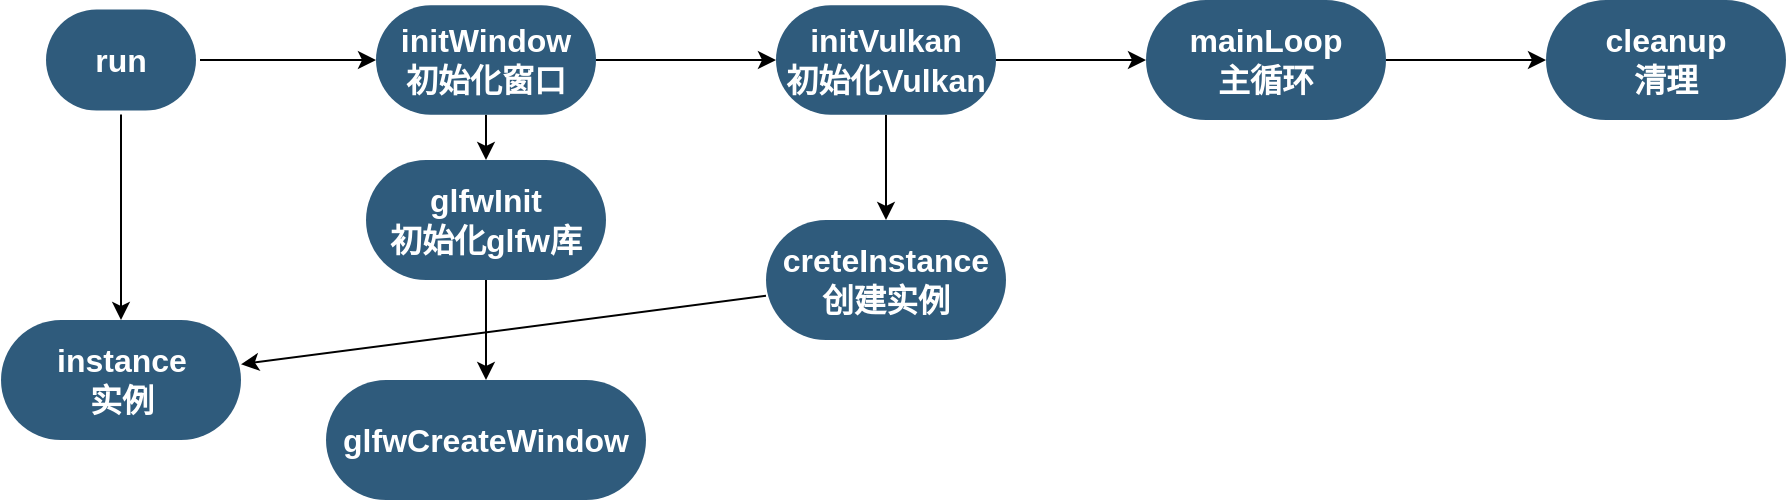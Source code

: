 <mxfile version="20.3.7" type="github">
  <diagram id="6a731a19-8d31-9384-78a2-239565b7b9f0" name="Page-1">
    <mxGraphModel dx="897" dy="669" grid="1" gridSize="10" guides="1" tooltips="1" connect="1" arrows="1" fold="1" page="1" pageScale="1" pageWidth="1600" pageHeight="1200" background="none" math="0" shadow="0">
      <root>
        <mxCell id="0" />
        <mxCell id="1" parent="0" />
        <mxCell id="aBqu5Jw0yPGKIQ7x9k3j-1783" value="" style="edgeStyle=orthogonalEdgeStyle;rounded=1;orthogonalLoop=1;jettySize=auto;html=1;" edge="1" parent="1" source="1749" target="aBqu5Jw0yPGKIQ7x9k3j-1782">
          <mxGeometry relative="1" as="geometry" />
        </mxCell>
        <mxCell id="aBqu5Jw0yPGKIQ7x9k3j-1806" style="edgeStyle=none;rounded=1;orthogonalLoop=1;jettySize=auto;html=1;" edge="1" parent="1" source="1749" target="aBqu5Jw0yPGKIQ7x9k3j-1804">
          <mxGeometry relative="1" as="geometry" />
        </mxCell>
        <mxCell id="1749" value="&lt;span style=&quot;&quot;&gt;run&lt;/span&gt;" style="rounded=1;whiteSpace=wrap;html=1;shadow=0;labelBackgroundColor=none;strokeColor=none;strokeWidth=3;fillColor=#2F5B7C;fontFamily=Helvetica;fontSize=16;fontColor=#FFFFFF;align=center;fontStyle=1;spacing=5;arcSize=50;perimeterSpacing=2;" parent="1" vertex="1">
          <mxGeometry x="400" y="294.76" width="75" height="50.5" as="geometry" />
        </mxCell>
        <mxCell id="aBqu5Jw0yPGKIQ7x9k3j-1786" value="" style="edgeStyle=orthogonalEdgeStyle;rounded=1;orthogonalLoop=1;jettySize=auto;html=1;" edge="1" parent="1" source="aBqu5Jw0yPGKIQ7x9k3j-1782" target="aBqu5Jw0yPGKIQ7x9k3j-1785">
          <mxGeometry relative="1" as="geometry" />
        </mxCell>
        <mxCell id="aBqu5Jw0yPGKIQ7x9k3j-1809" value="" style="edgeStyle=none;rounded=1;orthogonalLoop=1;jettySize=auto;html=1;" edge="1" parent="1" source="aBqu5Jw0yPGKIQ7x9k3j-1782" target="aBqu5Jw0yPGKIQ7x9k3j-1808">
          <mxGeometry relative="1" as="geometry" />
        </mxCell>
        <mxCell id="aBqu5Jw0yPGKIQ7x9k3j-1782" value="&lt;span style=&quot;&quot;&gt;initWindow&lt;br&gt;初始化窗口&lt;br&gt;&lt;/span&gt;" style="whiteSpace=wrap;html=1;fontSize=16;fillColor=#2F5B7C;strokeColor=none;fontColor=#FFFFFF;rounded=1;shadow=0;labelBackgroundColor=none;strokeWidth=3;fontStyle=1;spacing=5;arcSize=50;" vertex="1" parent="1">
          <mxGeometry x="565" y="292.63" width="110" height="54.75" as="geometry" />
        </mxCell>
        <mxCell id="aBqu5Jw0yPGKIQ7x9k3j-1788" value="" style="edgeStyle=orthogonalEdgeStyle;rounded=1;orthogonalLoop=1;jettySize=auto;html=1;" edge="1" parent="1" source="aBqu5Jw0yPGKIQ7x9k3j-1785" target="aBqu5Jw0yPGKIQ7x9k3j-1787">
          <mxGeometry relative="1" as="geometry" />
        </mxCell>
        <mxCell id="aBqu5Jw0yPGKIQ7x9k3j-1799" value="" style="edgeStyle=none;rounded=1;orthogonalLoop=1;jettySize=auto;html=1;" edge="1" parent="1" source="aBqu5Jw0yPGKIQ7x9k3j-1785" target="aBqu5Jw0yPGKIQ7x9k3j-1798">
          <mxGeometry relative="1" as="geometry" />
        </mxCell>
        <mxCell id="aBqu5Jw0yPGKIQ7x9k3j-1785" value="&lt;span style=&quot;&quot;&gt;initVulkan&lt;br&gt;初始化Vulkan&lt;/span&gt;" style="whiteSpace=wrap;html=1;fontSize=16;fillColor=#2F5B7C;strokeColor=none;fontColor=#FFFFFF;rounded=1;shadow=0;labelBackgroundColor=none;strokeWidth=3;fontStyle=1;spacing=5;arcSize=50;" vertex="1" parent="1">
          <mxGeometry x="765" y="292.63" width="110" height="54.75" as="geometry" />
        </mxCell>
        <mxCell id="aBqu5Jw0yPGKIQ7x9k3j-1790" value="" style="edgeStyle=orthogonalEdgeStyle;rounded=1;orthogonalLoop=1;jettySize=auto;html=1;" edge="1" parent="1" source="aBqu5Jw0yPGKIQ7x9k3j-1787" target="aBqu5Jw0yPGKIQ7x9k3j-1789">
          <mxGeometry relative="1" as="geometry" />
        </mxCell>
        <mxCell id="aBqu5Jw0yPGKIQ7x9k3j-1787" value="mainLoop&lt;br&gt;主循环" style="whiteSpace=wrap;html=1;fontSize=16;fillColor=#2F5B7C;strokeColor=none;fontColor=#FFFFFF;rounded=1;shadow=0;labelBackgroundColor=none;strokeWidth=3;fontStyle=1;spacing=5;arcSize=50;" vertex="1" parent="1">
          <mxGeometry x="950" y="290.005" width="120" height="60" as="geometry" />
        </mxCell>
        <mxCell id="aBqu5Jw0yPGKIQ7x9k3j-1789" value="cleanup&lt;br&gt;清理" style="whiteSpace=wrap;html=1;fontSize=16;fillColor=#2F5B7C;strokeColor=none;fontColor=#FFFFFF;rounded=1;shadow=0;labelBackgroundColor=none;strokeWidth=3;fontStyle=1;spacing=5;arcSize=50;" vertex="1" parent="1">
          <mxGeometry x="1150" y="290.005" width="120" height="60" as="geometry" />
        </mxCell>
        <mxCell id="aBqu5Jw0yPGKIQ7x9k3j-1805" value="" style="edgeStyle=none;rounded=1;orthogonalLoop=1;jettySize=auto;html=1;" edge="1" parent="1" source="aBqu5Jw0yPGKIQ7x9k3j-1798" target="aBqu5Jw0yPGKIQ7x9k3j-1804">
          <mxGeometry relative="1" as="geometry" />
        </mxCell>
        <mxCell id="aBqu5Jw0yPGKIQ7x9k3j-1798" value="creteInstance&lt;br&gt;创建实例" style="whiteSpace=wrap;html=1;fontSize=16;fillColor=#2F5B7C;strokeColor=none;fontColor=#FFFFFF;rounded=1;shadow=0;labelBackgroundColor=none;strokeWidth=3;fontStyle=1;spacing=5;arcSize=50;" vertex="1" parent="1">
          <mxGeometry x="760" y="400" width="120" height="60" as="geometry" />
        </mxCell>
        <mxCell id="aBqu5Jw0yPGKIQ7x9k3j-1804" value="instance&lt;br&gt;实例" style="whiteSpace=wrap;html=1;fontSize=16;fillColor=#2F5B7C;strokeColor=none;fontColor=#FFFFFF;rounded=1;shadow=0;labelBackgroundColor=none;strokeWidth=3;fontStyle=1;spacing=5;arcSize=50;" vertex="1" parent="1">
          <mxGeometry x="377.5" y="450" width="120" height="60" as="geometry" />
        </mxCell>
        <mxCell id="aBqu5Jw0yPGKIQ7x9k3j-1811" value="" style="edgeStyle=none;rounded=1;orthogonalLoop=1;jettySize=auto;html=1;" edge="1" parent="1" source="aBqu5Jw0yPGKIQ7x9k3j-1808" target="aBqu5Jw0yPGKIQ7x9k3j-1810">
          <mxGeometry relative="1" as="geometry" />
        </mxCell>
        <mxCell id="aBqu5Jw0yPGKIQ7x9k3j-1808" value="glfwInit&lt;br&gt;初始化glfw库" style="whiteSpace=wrap;html=1;fontSize=16;fillColor=#2F5B7C;strokeColor=none;fontColor=#FFFFFF;rounded=1;shadow=0;labelBackgroundColor=none;strokeWidth=3;fontStyle=1;spacing=5;arcSize=50;" vertex="1" parent="1">
          <mxGeometry x="560" y="369.995" width="120" height="60" as="geometry" />
        </mxCell>
        <mxCell id="aBqu5Jw0yPGKIQ7x9k3j-1810" value="glfwCreateWindow" style="whiteSpace=wrap;html=1;fontSize=16;fillColor=#2F5B7C;strokeColor=none;fontColor=#FFFFFF;rounded=1;shadow=0;labelBackgroundColor=none;strokeWidth=3;fontStyle=1;spacing=5;arcSize=50;" vertex="1" parent="1">
          <mxGeometry x="540" y="480" width="160" height="60" as="geometry" />
        </mxCell>
      </root>
    </mxGraphModel>
  </diagram>
</mxfile>
